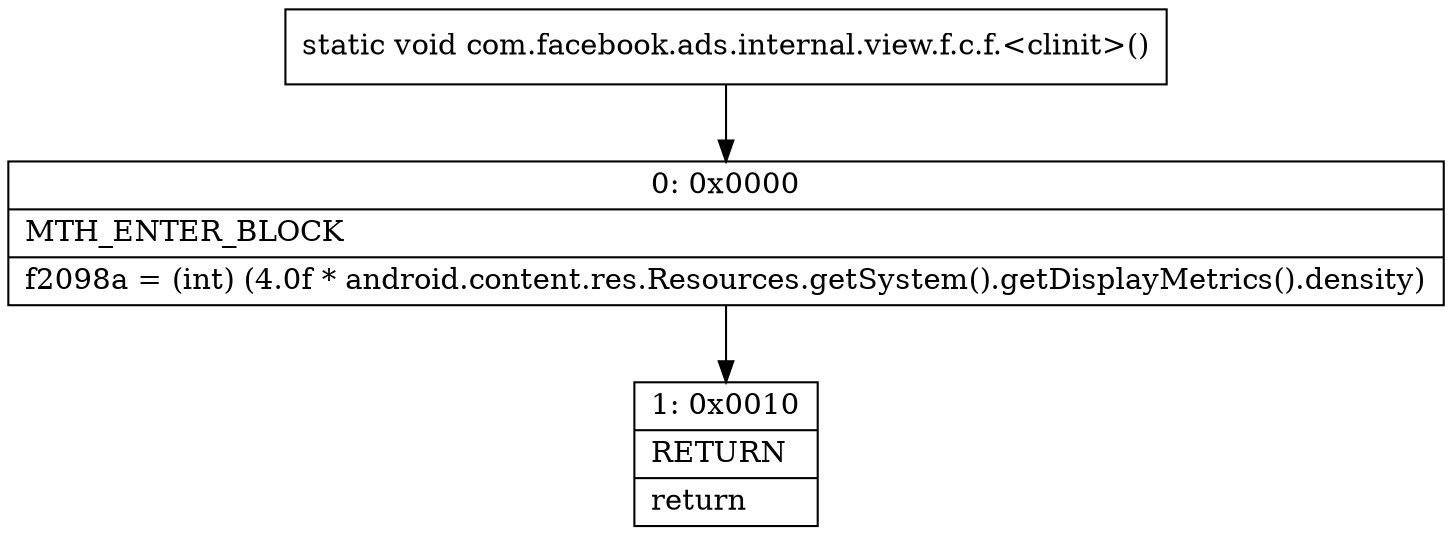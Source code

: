 digraph "CFG forcom.facebook.ads.internal.view.f.c.f.\<clinit\>()V" {
Node_0 [shape=record,label="{0\:\ 0x0000|MTH_ENTER_BLOCK\l|f2098a = (int) (4.0f * android.content.res.Resources.getSystem().getDisplayMetrics().density)\l}"];
Node_1 [shape=record,label="{1\:\ 0x0010|RETURN\l|return\l}"];
MethodNode[shape=record,label="{static void com.facebook.ads.internal.view.f.c.f.\<clinit\>() }"];
MethodNode -> Node_0;
Node_0 -> Node_1;
}

